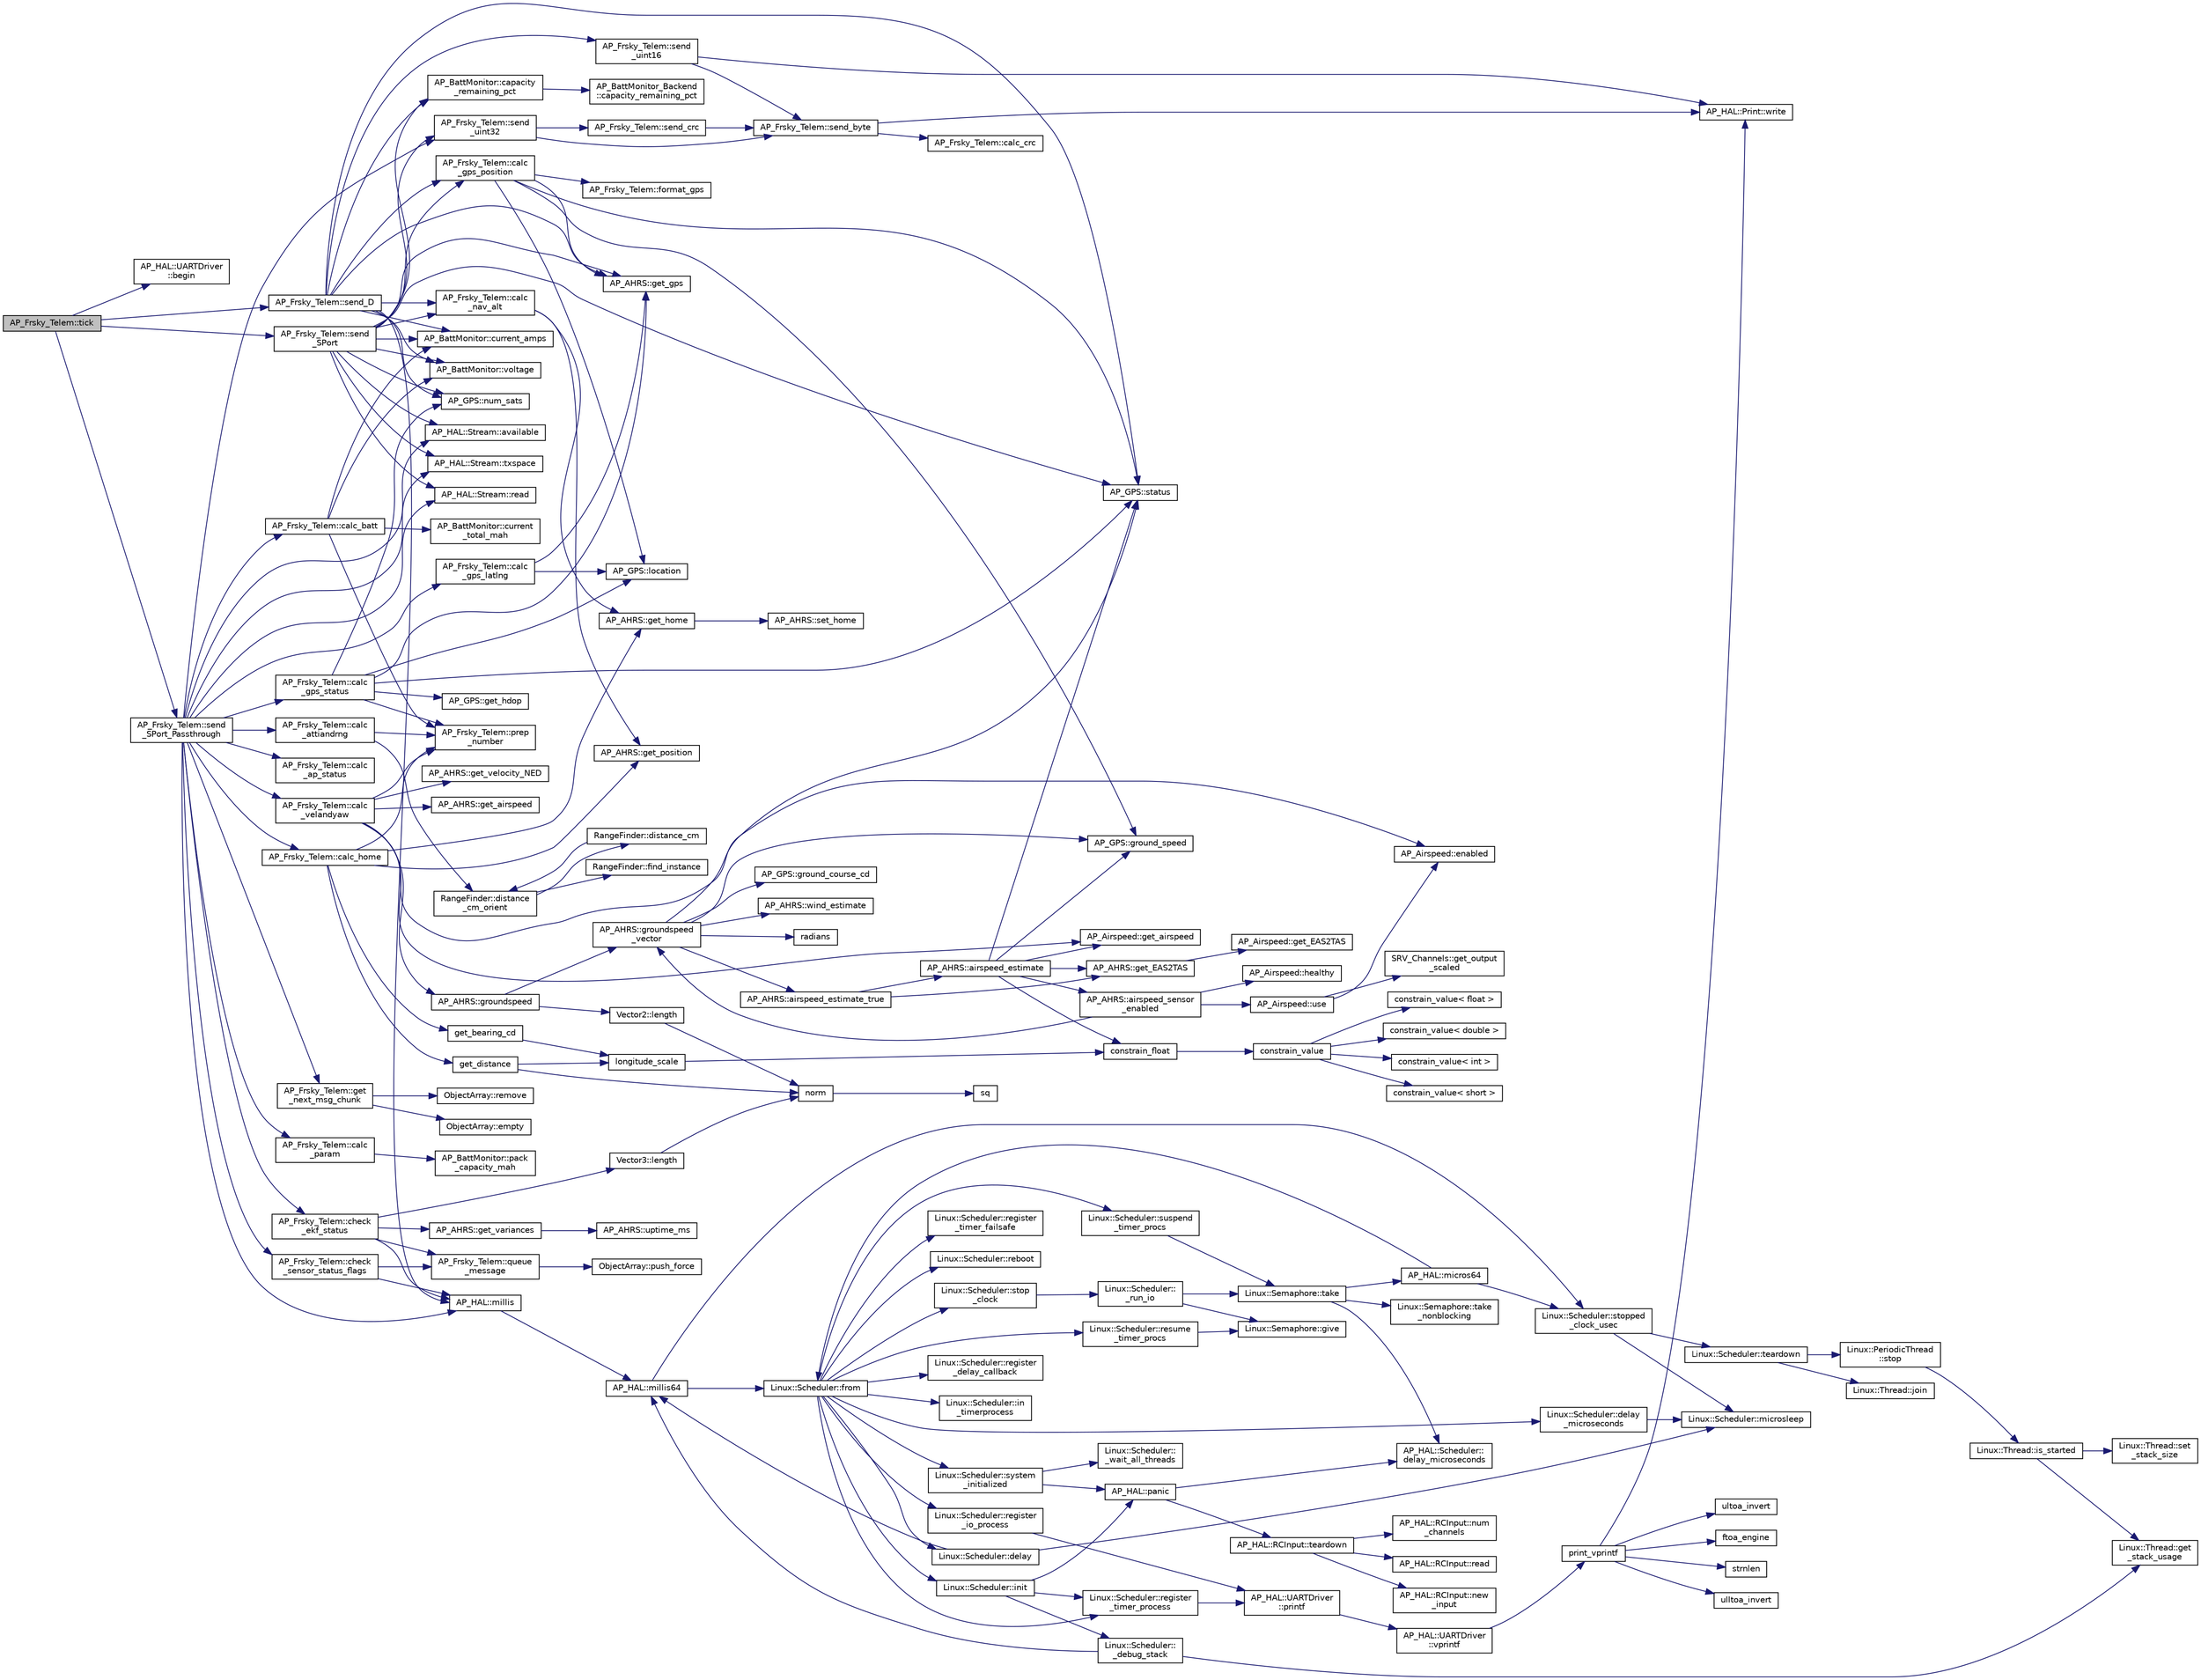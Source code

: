 digraph "AP_Frsky_Telem::tick"
{
 // INTERACTIVE_SVG=YES
  edge [fontname="Helvetica",fontsize="10",labelfontname="Helvetica",labelfontsize="10"];
  node [fontname="Helvetica",fontsize="10",shape=record];
  rankdir="LR";
  Node1 [label="AP_Frsky_Telem::tick",height=0.2,width=0.4,color="black", fillcolor="grey75", style="filled", fontcolor="black"];
  Node1 -> Node2 [color="midnightblue",fontsize="10",style="solid",fontname="Helvetica"];
  Node2 [label="AP_HAL::UARTDriver\l::begin",height=0.2,width=0.4,color="black", fillcolor="white", style="filled",URL="$classAP__HAL_1_1UARTDriver.html#a2a83124757f6f8f6eb4d25b11c9cb97e"];
  Node1 -> Node3 [color="midnightblue",fontsize="10",style="solid",fontname="Helvetica"];
  Node3 [label="AP_Frsky_Telem::send_D",height=0.2,width=0.4,color="black", fillcolor="white", style="filled",URL="$classAP__Frsky__Telem.html#a81d20064aeec737cd687d9b9da73fe09"];
  Node3 -> Node4 [color="midnightblue",fontsize="10",style="solid",fontname="Helvetica"];
  Node4 [label="AP_HAL::millis",height=0.2,width=0.4,color="black", fillcolor="white", style="filled",URL="$namespaceAP__HAL.html#a77dffbb18891996280308e21316ec186"];
  Node4 -> Node5 [color="midnightblue",fontsize="10",style="solid",fontname="Helvetica"];
  Node5 [label="AP_HAL::millis64",height=0.2,width=0.4,color="black", fillcolor="white", style="filled",URL="$namespaceAP__HAL.html#a59336c5fceaf28a76d1df1581a87a25d"];
  Node5 -> Node6 [color="midnightblue",fontsize="10",style="solid",fontname="Helvetica"];
  Node6 [label="Linux::Scheduler::from",height=0.2,width=0.4,color="black", fillcolor="white", style="filled",URL="$classLinux_1_1Scheduler.html#a53ecaae0fdc72f85bd57c4b0cff93653"];
  Node6 -> Node7 [color="midnightblue",fontsize="10",style="solid",fontname="Helvetica"];
  Node7 [label="Linux::Scheduler::init",height=0.2,width=0.4,color="black", fillcolor="white", style="filled",URL="$classLinux_1_1Scheduler.html#a3d77c332e051c28c83fb07757e7100bd"];
  Node7 -> Node8 [color="midnightblue",fontsize="10",style="solid",fontname="Helvetica"];
  Node8 [label="AP_HAL::panic",height=0.2,width=0.4,color="black", fillcolor="white", style="filled",URL="$namespaceAP__HAL.html#a71832f03d849a0c088f04fc98d3c8143"];
  Node8 -> Node9 [color="midnightblue",fontsize="10",style="solid",fontname="Helvetica"];
  Node9 [label="AP_HAL::RCInput::teardown",height=0.2,width=0.4,color="black", fillcolor="white", style="filled",URL="$classAP__HAL_1_1RCInput.html#a2bea13d38f2b9ae8bf5193a3a69f0a31"];
  Node9 -> Node10 [color="midnightblue",fontsize="10",style="solid",fontname="Helvetica"];
  Node10 [label="AP_HAL::RCInput::new\l_input",height=0.2,width=0.4,color="black", fillcolor="white", style="filled",URL="$classAP__HAL_1_1RCInput.html#aee1fade33080edef83dd7db0fad0f7da"];
  Node9 -> Node11 [color="midnightblue",fontsize="10",style="solid",fontname="Helvetica"];
  Node11 [label="AP_HAL::RCInput::num\l_channels",height=0.2,width=0.4,color="black", fillcolor="white", style="filled",URL="$classAP__HAL_1_1RCInput.html#ae55f959c6115c1f41783af3a2b6c4fcd"];
  Node9 -> Node12 [color="midnightblue",fontsize="10",style="solid",fontname="Helvetica"];
  Node12 [label="AP_HAL::RCInput::read",height=0.2,width=0.4,color="black", fillcolor="white", style="filled",URL="$classAP__HAL_1_1RCInput.html#a078fd7e6d2e6a899009ec674a8e03498"];
  Node8 -> Node13 [color="midnightblue",fontsize="10",style="solid",fontname="Helvetica"];
  Node13 [label="AP_HAL::Scheduler::\ldelay_microseconds",height=0.2,width=0.4,color="black", fillcolor="white", style="filled",URL="$classAP__HAL_1_1Scheduler.html#a78c4f1b1f192ac1c99544b6cc8f099b0"];
  Node7 -> Node14 [color="midnightblue",fontsize="10",style="solid",fontname="Helvetica"];
  Node14 [label="Linux::Scheduler::register\l_timer_process",height=0.2,width=0.4,color="black", fillcolor="white", style="filled",URL="$classLinux_1_1Scheduler.html#a02a34a123dfebaf360f7010745e1e646"];
  Node14 -> Node15 [color="midnightblue",fontsize="10",style="solid",fontname="Helvetica"];
  Node15 [label="AP_HAL::UARTDriver\l::printf",height=0.2,width=0.4,color="black", fillcolor="white", style="filled",URL="$classAP__HAL_1_1UARTDriver.html#a6ceedc792594e59fc7d80b39a435f027"];
  Node15 -> Node16 [color="midnightblue",fontsize="10",style="solid",fontname="Helvetica"];
  Node16 [label="AP_HAL::UARTDriver\l::vprintf",height=0.2,width=0.4,color="black", fillcolor="white", style="filled",URL="$classAP__HAL_1_1UARTDriver.html#aa8abfb6d6641299472c29ac1edde559f"];
  Node16 -> Node17 [color="midnightblue",fontsize="10",style="solid",fontname="Helvetica"];
  Node17 [label="print_vprintf",height=0.2,width=0.4,color="black", fillcolor="white", style="filled",URL="$print__vprintf_8cpp.html#a1534eaeab54696df96975b56d9f49212"];
  Node17 -> Node18 [color="midnightblue",fontsize="10",style="solid",fontname="Helvetica"];
  Node18 [label="AP_HAL::Print::write",height=0.2,width=0.4,color="black", fillcolor="white", style="filled",URL="$classAP__HAL_1_1Print.html#acc65391952a43334f8f5c9bef341f501"];
  Node17 -> Node19 [color="midnightblue",fontsize="10",style="solid",fontname="Helvetica"];
  Node19 [label="ftoa_engine",height=0.2,width=0.4,color="black", fillcolor="white", style="filled",URL="$ftoa__engine_8cpp.html#a1c28234da8f20b43c85890d4bb452947"];
  Node17 -> Node20 [color="midnightblue",fontsize="10",style="solid",fontname="Helvetica"];
  Node20 [label="strnlen",height=0.2,width=0.4,color="black", fillcolor="white", style="filled",URL="$replace_8cpp.html#a880bcc7b85a09e6254691bebd5344b51"];
  Node17 -> Node21 [color="midnightblue",fontsize="10",style="solid",fontname="Helvetica"];
  Node21 [label="ulltoa_invert",height=0.2,width=0.4,color="black", fillcolor="white", style="filled",URL="$utoa__invert_8cpp.html#a34926f552460b47c414ec4d83b32815c"];
  Node17 -> Node22 [color="midnightblue",fontsize="10",style="solid",fontname="Helvetica"];
  Node22 [label="ultoa_invert",height=0.2,width=0.4,color="black", fillcolor="white", style="filled",URL="$utoa__invert_8cpp.html#a5d99bba8e697c1e11da489d88fca8559"];
  Node7 -> Node23 [color="midnightblue",fontsize="10",style="solid",fontname="Helvetica"];
  Node23 [label="Linux::Scheduler::\l_debug_stack",height=0.2,width=0.4,color="black", fillcolor="white", style="filled",URL="$classLinux_1_1Scheduler.html#a163eb7b285c95b1b1d036fc61d723910"];
  Node23 -> Node5 [color="midnightblue",fontsize="10",style="solid",fontname="Helvetica"];
  Node23 -> Node24 [color="midnightblue",fontsize="10",style="solid",fontname="Helvetica"];
  Node24 [label="Linux::Thread::get\l_stack_usage",height=0.2,width=0.4,color="black", fillcolor="white", style="filled",URL="$classLinux_1_1Thread.html#a6884970a0811ae21953c57fb98aa6e96"];
  Node6 -> Node25 [color="midnightblue",fontsize="10",style="solid",fontname="Helvetica"];
  Node25 [label="Linux::Scheduler::delay",height=0.2,width=0.4,color="black", fillcolor="white", style="filled",URL="$classLinux_1_1Scheduler.html#a14f3239ecbb9889823b20dc9de655c2f"];
  Node25 -> Node5 [color="midnightblue",fontsize="10",style="solid",fontname="Helvetica"];
  Node25 -> Node26 [color="midnightblue",fontsize="10",style="solid",fontname="Helvetica"];
  Node26 [label="Linux::Scheduler::microsleep",height=0.2,width=0.4,color="black", fillcolor="white", style="filled",URL="$classLinux_1_1Scheduler.html#a647872aff158b510c56862f51f951538"];
  Node6 -> Node27 [color="midnightblue",fontsize="10",style="solid",fontname="Helvetica"];
  Node27 [label="Linux::Scheduler::delay\l_microseconds",height=0.2,width=0.4,color="black", fillcolor="white", style="filled",URL="$classLinux_1_1Scheduler.html#a4cffd5bcba0175bf49c7aa75ff3bf09a"];
  Node27 -> Node26 [color="midnightblue",fontsize="10",style="solid",fontname="Helvetica"];
  Node6 -> Node28 [color="midnightblue",fontsize="10",style="solid",fontname="Helvetica"];
  Node28 [label="Linux::Scheduler::register\l_delay_callback",height=0.2,width=0.4,color="black", fillcolor="white", style="filled",URL="$classLinux_1_1Scheduler.html#a5cb50b637d5fd3e5f9220bc23db0fb3f"];
  Node6 -> Node14 [color="midnightblue",fontsize="10",style="solid",fontname="Helvetica"];
  Node6 -> Node29 [color="midnightblue",fontsize="10",style="solid",fontname="Helvetica"];
  Node29 [label="Linux::Scheduler::register\l_io_process",height=0.2,width=0.4,color="black", fillcolor="white", style="filled",URL="$classLinux_1_1Scheduler.html#aa2be97cb8686d72cc322fb38f69a940c"];
  Node29 -> Node15 [color="midnightblue",fontsize="10",style="solid",fontname="Helvetica"];
  Node6 -> Node30 [color="midnightblue",fontsize="10",style="solid",fontname="Helvetica"];
  Node30 [label="Linux::Scheduler::suspend\l_timer_procs",height=0.2,width=0.4,color="black", fillcolor="white", style="filled",URL="$classLinux_1_1Scheduler.html#abba967d02c28cb0b16a7cebbff9bc6d6"];
  Node30 -> Node31 [color="midnightblue",fontsize="10",style="solid",fontname="Helvetica"];
  Node31 [label="Linux::Semaphore::take",height=0.2,width=0.4,color="black", fillcolor="white", style="filled",URL="$classLinux_1_1Semaphore.html#afc4c8706abb7e68aa4001ea372dc614e"];
  Node31 -> Node32 [color="midnightblue",fontsize="10",style="solid",fontname="Helvetica"];
  Node32 [label="Linux::Semaphore::take\l_nonblocking",height=0.2,width=0.4,color="black", fillcolor="white", style="filled",URL="$classLinux_1_1Semaphore.html#a561b4f40f3a76335f1a686c2aed526f9"];
  Node31 -> Node33 [color="midnightblue",fontsize="10",style="solid",fontname="Helvetica"];
  Node33 [label="AP_HAL::micros64",height=0.2,width=0.4,color="black", fillcolor="white", style="filled",URL="$namespaceAP__HAL.html#a7aa0ce7625c9680e30ff4a99940907a5"];
  Node33 -> Node6 [color="midnightblue",fontsize="10",style="solid",fontname="Helvetica"];
  Node33 -> Node34 [color="midnightblue",fontsize="10",style="solid",fontname="Helvetica"];
  Node34 [label="Linux::Scheduler::stopped\l_clock_usec",height=0.2,width=0.4,color="black", fillcolor="white", style="filled",URL="$classLinux_1_1Scheduler.html#a682b4c34f330f66db5ab4aa5d96e13f9"];
  Node34 -> Node26 [color="midnightblue",fontsize="10",style="solid",fontname="Helvetica"];
  Node34 -> Node35 [color="midnightblue",fontsize="10",style="solid",fontname="Helvetica"];
  Node35 [label="Linux::Scheduler::teardown",height=0.2,width=0.4,color="black", fillcolor="white", style="filled",URL="$classLinux_1_1Scheduler.html#ab373a83d818679432520ea881044b2a7"];
  Node35 -> Node36 [color="midnightblue",fontsize="10",style="solid",fontname="Helvetica"];
  Node36 [label="Linux::PeriodicThread\l::stop",height=0.2,width=0.4,color="black", fillcolor="white", style="filled",URL="$classLinux_1_1PeriodicThread.html#a136aaf6e713f63b246fc4a2905e6e9a1"];
  Node36 -> Node37 [color="midnightblue",fontsize="10",style="solid",fontname="Helvetica"];
  Node37 [label="Linux::Thread::is_started",height=0.2,width=0.4,color="black", fillcolor="white", style="filled",URL="$classLinux_1_1Thread.html#a240d7b48a9a8eb43638f67295a1819e5"];
  Node37 -> Node24 [color="midnightblue",fontsize="10",style="solid",fontname="Helvetica"];
  Node37 -> Node38 [color="midnightblue",fontsize="10",style="solid",fontname="Helvetica"];
  Node38 [label="Linux::Thread::set\l_stack_size",height=0.2,width=0.4,color="black", fillcolor="white", style="filled",URL="$classLinux_1_1Thread.html#a8d3282b714faaf68eae534e9276419f0"];
  Node35 -> Node39 [color="midnightblue",fontsize="10",style="solid",fontname="Helvetica"];
  Node39 [label="Linux::Thread::join",height=0.2,width=0.4,color="black", fillcolor="white", style="filled",URL="$classLinux_1_1Thread.html#a32b7d184279634922e2f3b23b584fbcd"];
  Node31 -> Node13 [color="midnightblue",fontsize="10",style="solid",fontname="Helvetica"];
  Node6 -> Node40 [color="midnightblue",fontsize="10",style="solid",fontname="Helvetica"];
  Node40 [label="Linux::Scheduler::resume\l_timer_procs",height=0.2,width=0.4,color="black", fillcolor="white", style="filled",URL="$classLinux_1_1Scheduler.html#aee4e701b92cb4721c4de1bfcdcded70c"];
  Node40 -> Node41 [color="midnightblue",fontsize="10",style="solid",fontname="Helvetica"];
  Node41 [label="Linux::Semaphore::give",height=0.2,width=0.4,color="black", fillcolor="white", style="filled",URL="$classLinux_1_1Semaphore.html#a216f91636f64b57b59d43ef64af91624"];
  Node6 -> Node42 [color="midnightblue",fontsize="10",style="solid",fontname="Helvetica"];
  Node42 [label="Linux::Scheduler::in\l_timerprocess",height=0.2,width=0.4,color="black", fillcolor="white", style="filled",URL="$classLinux_1_1Scheduler.html#af23753e7c6bfa97553db215a64235455"];
  Node6 -> Node43 [color="midnightblue",fontsize="10",style="solid",fontname="Helvetica"];
  Node43 [label="Linux::Scheduler::register\l_timer_failsafe",height=0.2,width=0.4,color="black", fillcolor="white", style="filled",URL="$classLinux_1_1Scheduler.html#ac193459e3575c7a0588fdc72250c2044"];
  Node6 -> Node44 [color="midnightblue",fontsize="10",style="solid",fontname="Helvetica"];
  Node44 [label="Linux::Scheduler::system\l_initialized",height=0.2,width=0.4,color="black", fillcolor="white", style="filled",URL="$classLinux_1_1Scheduler.html#ad6070a7ee637adf5101b1e6b6efbf8f6"];
  Node44 -> Node8 [color="midnightblue",fontsize="10",style="solid",fontname="Helvetica"];
  Node44 -> Node45 [color="midnightblue",fontsize="10",style="solid",fontname="Helvetica"];
  Node45 [label="Linux::Scheduler::\l_wait_all_threads",height=0.2,width=0.4,color="black", fillcolor="white", style="filled",URL="$classLinux_1_1Scheduler.html#ac52c8da3f1f4fd79c50bd64379daf399"];
  Node6 -> Node46 [color="midnightblue",fontsize="10",style="solid",fontname="Helvetica"];
  Node46 [label="Linux::Scheduler::reboot",height=0.2,width=0.4,color="black", fillcolor="white", style="filled",URL="$classLinux_1_1Scheduler.html#ae72cfa66c849ffd882ef518c35c71e69"];
  Node6 -> Node47 [color="midnightblue",fontsize="10",style="solid",fontname="Helvetica"];
  Node47 [label="Linux::Scheduler::stop\l_clock",height=0.2,width=0.4,color="black", fillcolor="white", style="filled",URL="$classLinux_1_1Scheduler.html#a392aebafcdfe9a812e4db4b7a9dcce9c"];
  Node47 -> Node48 [color="midnightblue",fontsize="10",style="solid",fontname="Helvetica"];
  Node48 [label="Linux::Scheduler::\l_run_io",height=0.2,width=0.4,color="black", fillcolor="white", style="filled",URL="$classLinux_1_1Scheduler.html#a70b024d7d0886bf47b46cc3ee310d638"];
  Node48 -> Node31 [color="midnightblue",fontsize="10",style="solid",fontname="Helvetica"];
  Node48 -> Node41 [color="midnightblue",fontsize="10",style="solid",fontname="Helvetica"];
  Node5 -> Node34 [color="midnightblue",fontsize="10",style="solid",fontname="Helvetica"];
  Node3 -> Node49 [color="midnightblue",fontsize="10",style="solid",fontname="Helvetica"];
  Node49 [label="AP_Frsky_Telem::send\l_uint16",height=0.2,width=0.4,color="black", fillcolor="white", style="filled",URL="$classAP__Frsky__Telem.html#a53d1e7a4bb774eabe494335c4a4dd192"];
  Node49 -> Node18 [color="midnightblue",fontsize="10",style="solid",fontname="Helvetica"];
  Node49 -> Node50 [color="midnightblue",fontsize="10",style="solid",fontname="Helvetica"];
  Node50 [label="AP_Frsky_Telem::send_byte",height=0.2,width=0.4,color="black", fillcolor="white", style="filled",URL="$classAP__Frsky__Telem.html#ae275bd26952ce5ba1eda5650cc7bdcd1"];
  Node50 -> Node18 [color="midnightblue",fontsize="10",style="solid",fontname="Helvetica"];
  Node50 -> Node51 [color="midnightblue",fontsize="10",style="solid",fontname="Helvetica"];
  Node51 [label="AP_Frsky_Telem::calc_crc",height=0.2,width=0.4,color="black", fillcolor="white", style="filled",URL="$classAP__Frsky__Telem.html#a276d82db4184b09f3c21934ed9a715b6"];
  Node3 -> Node52 [color="midnightblue",fontsize="10",style="solid",fontname="Helvetica"];
  Node52 [label="AP_AHRS::get_gps",height=0.2,width=0.4,color="black", fillcolor="white", style="filled",URL="$classAP__AHRS.html#a3316284b2bf12b8db1b4a39539799efc"];
  Node3 -> Node53 [color="midnightblue",fontsize="10",style="solid",fontname="Helvetica"];
  Node53 [label="AP_GPS::num_sats",height=0.2,width=0.4,color="black", fillcolor="white", style="filled",URL="$classAP__GPS.html#af74c8da8ab7394a33b0f0e64582d8648"];
  Node3 -> Node54 [color="midnightblue",fontsize="10",style="solid",fontname="Helvetica"];
  Node54 [label="AP_GPS::status",height=0.2,width=0.4,color="black", fillcolor="white", style="filled",URL="$classAP__GPS.html#a9093c8cf1d5a78ccd8677229bb314d37",tooltip="Query GPS status. "];
  Node3 -> Node55 [color="midnightblue",fontsize="10",style="solid",fontname="Helvetica"];
  Node55 [label="AP_BattMonitor::capacity\l_remaining_pct",height=0.2,width=0.4,color="black", fillcolor="white", style="filled",URL="$classAP__BattMonitor.html#af18badc88524b2cf400fb43418daa8c9",tooltip="capacity_remaining_pct - returns the % battery capacity remaining (0 ~ 100) "];
  Node55 -> Node56 [color="midnightblue",fontsize="10",style="solid",fontname="Helvetica"];
  Node56 [label="AP_BattMonitor_Backend\l::capacity_remaining_pct",height=0.2,width=0.4,color="black", fillcolor="white", style="filled",URL="$classAP__BattMonitor__Backend.html#a47fe3bc306e5ff449a93b3095fb915bb",tooltip="capacity_remaining_pct - returns the % battery capacity remaining (0 ~ 100) "];
  Node3 -> Node57 [color="midnightblue",fontsize="10",style="solid",fontname="Helvetica"];
  Node57 [label="AP_BattMonitor::voltage",height=0.2,width=0.4,color="black", fillcolor="white", style="filled",URL="$classAP__BattMonitor.html#ab5789eb7d45ec25b685adfaaf9167284",tooltip="voltage - returns battery voltage in millivolts "];
  Node3 -> Node58 [color="midnightblue",fontsize="10",style="solid",fontname="Helvetica"];
  Node58 [label="AP_BattMonitor::current_amps",height=0.2,width=0.4,color="black", fillcolor="white", style="filled",URL="$classAP__BattMonitor.html#af73075a42b0aa50dca77e16625fb1122",tooltip="current_amps - returns the instantaneous current draw in amperes "];
  Node3 -> Node59 [color="midnightblue",fontsize="10",style="solid",fontname="Helvetica"];
  Node59 [label="AP_Frsky_Telem::calc\l_nav_alt",height=0.2,width=0.4,color="black", fillcolor="white", style="filled",URL="$classAP__Frsky__Telem.html#ae1da62072144b06dbb545bfaf9e37e59"];
  Node59 -> Node60 [color="midnightblue",fontsize="10",style="solid",fontname="Helvetica"];
  Node60 [label="AP_AHRS::get_position",height=0.2,width=0.4,color="black", fillcolor="white", style="filled",URL="$classAP__AHRS.html#a861802533d7f8a91efc39425ac9c724f"];
  Node59 -> Node61 [color="midnightblue",fontsize="10",style="solid",fontname="Helvetica"];
  Node61 [label="AP_AHRS::get_home",height=0.2,width=0.4,color="black", fillcolor="white", style="filled",URL="$classAP__AHRS.html#aea45b16e6469a3b392b8bf52fb864732"];
  Node61 -> Node62 [color="midnightblue",fontsize="10",style="solid",fontname="Helvetica"];
  Node62 [label="AP_AHRS::set_home",height=0.2,width=0.4,color="black", fillcolor="white", style="filled",URL="$classAP__AHRS.html#a702b6313fff141dced78533a4d258ab0"];
  Node3 -> Node63 [color="midnightblue",fontsize="10",style="solid",fontname="Helvetica"];
  Node63 [label="AP_Frsky_Telem::calc\l_gps_position",height=0.2,width=0.4,color="black", fillcolor="white", style="filled",URL="$classAP__Frsky__Telem.html#a3c2d1507eebd46226d888b656640f3e0"];
  Node63 -> Node52 [color="midnightblue",fontsize="10",style="solid",fontname="Helvetica"];
  Node63 -> Node54 [color="midnightblue",fontsize="10",style="solid",fontname="Helvetica"];
  Node63 -> Node64 [color="midnightblue",fontsize="10",style="solid",fontname="Helvetica"];
  Node64 [label="AP_GPS::location",height=0.2,width=0.4,color="black", fillcolor="white", style="filled",URL="$classAP__GPS.html#a2ca8a9bad47faad1baeb09e124979022"];
  Node63 -> Node65 [color="midnightblue",fontsize="10",style="solid",fontname="Helvetica"];
  Node65 [label="AP_Frsky_Telem::format_gps",height=0.2,width=0.4,color="black", fillcolor="white", style="filled",URL="$classAP__Frsky__Telem.html#abc4c87801d2f45cb403e304f2e94effd"];
  Node63 -> Node66 [color="midnightblue",fontsize="10",style="solid",fontname="Helvetica"];
  Node66 [label="AP_GPS::ground_speed",height=0.2,width=0.4,color="black", fillcolor="white", style="filled",URL="$classAP__GPS.html#a426041563da447ec6e9cde1926a88fdb"];
  Node1 -> Node67 [color="midnightblue",fontsize="10",style="solid",fontname="Helvetica"];
  Node67 [label="AP_Frsky_Telem::send\l_SPort",height=0.2,width=0.4,color="black", fillcolor="white", style="filled",URL="$classAP__Frsky__Telem.html#a1d2ecbdaac867d8265d72d1471a37c2f"];
  Node67 -> Node68 [color="midnightblue",fontsize="10",style="solid",fontname="Helvetica"];
  Node68 [label="AP_HAL::Stream::available",height=0.2,width=0.4,color="black", fillcolor="white", style="filled",URL="$classAP__HAL_1_1Stream.html#ae6aa935b5bbd553a2654bfec4e14961e"];
  Node67 -> Node69 [color="midnightblue",fontsize="10",style="solid",fontname="Helvetica"];
  Node69 [label="AP_HAL::Stream::txspace",height=0.2,width=0.4,color="black", fillcolor="white", style="filled",URL="$classAP__HAL_1_1Stream.html#a1768308e013072eb91ecf0ccdc171da6"];
  Node67 -> Node70 [color="midnightblue",fontsize="10",style="solid",fontname="Helvetica"];
  Node70 [label="AP_HAL::Stream::read",height=0.2,width=0.4,color="black", fillcolor="white", style="filled",URL="$classAP__HAL_1_1Stream.html#ae42ff362cc2a7e527c22f92a3740c2ac"];
  Node67 -> Node71 [color="midnightblue",fontsize="10",style="solid",fontname="Helvetica"];
  Node71 [label="AP_Frsky_Telem::send\l_uint32",height=0.2,width=0.4,color="black", fillcolor="white", style="filled",URL="$classAP__Frsky__Telem.html#ad990138e15c63b3398944af22e89844b"];
  Node71 -> Node50 [color="midnightblue",fontsize="10",style="solid",fontname="Helvetica"];
  Node71 -> Node72 [color="midnightblue",fontsize="10",style="solid",fontname="Helvetica"];
  Node72 [label="AP_Frsky_Telem::send_crc",height=0.2,width=0.4,color="black", fillcolor="white", style="filled",URL="$classAP__Frsky__Telem.html#a40947bbc812b8af55d8c01e41888cc11"];
  Node72 -> Node50 [color="midnightblue",fontsize="10",style="solid",fontname="Helvetica"];
  Node67 -> Node55 [color="midnightblue",fontsize="10",style="solid",fontname="Helvetica"];
  Node67 -> Node57 [color="midnightblue",fontsize="10",style="solid",fontname="Helvetica"];
  Node67 -> Node58 [color="midnightblue",fontsize="10",style="solid",fontname="Helvetica"];
  Node67 -> Node63 [color="midnightblue",fontsize="10",style="solid",fontname="Helvetica"];
  Node67 -> Node59 [color="midnightblue",fontsize="10",style="solid",fontname="Helvetica"];
  Node67 -> Node52 [color="midnightblue",fontsize="10",style="solid",fontname="Helvetica"];
  Node67 -> Node53 [color="midnightblue",fontsize="10",style="solid",fontname="Helvetica"];
  Node67 -> Node54 [color="midnightblue",fontsize="10",style="solid",fontname="Helvetica"];
  Node1 -> Node73 [color="midnightblue",fontsize="10",style="solid",fontname="Helvetica"];
  Node73 [label="AP_Frsky_Telem::send\l_SPort_Passthrough",height=0.2,width=0.4,color="black", fillcolor="white", style="filled",URL="$classAP__Frsky__Telem.html#a9b833af29753a8113e5db32c27da7427"];
  Node73 -> Node68 [color="midnightblue",fontsize="10",style="solid",fontname="Helvetica"];
  Node73 -> Node69 [color="midnightblue",fontsize="10",style="solid",fontname="Helvetica"];
  Node73 -> Node70 [color="midnightblue",fontsize="10",style="solid",fontname="Helvetica"];
  Node73 -> Node4 [color="midnightblue",fontsize="10",style="solid",fontname="Helvetica"];
  Node73 -> Node71 [color="midnightblue",fontsize="10",style="solid",fontname="Helvetica"];
  Node73 -> Node74 [color="midnightblue",fontsize="10",style="solid",fontname="Helvetica"];
  Node74 [label="AP_Frsky_Telem::calc\l_param",height=0.2,width=0.4,color="black", fillcolor="white", style="filled",URL="$classAP__Frsky__Telem.html#afe0760c05ed6c709a762c5b28b15369c"];
  Node74 -> Node75 [color="midnightblue",fontsize="10",style="solid",fontname="Helvetica"];
  Node75 [label="AP_BattMonitor::pack\l_capacity_mah",height=0.2,width=0.4,color="black", fillcolor="white", style="filled",URL="$classAP__BattMonitor.html#a3d76e9c773148f56a8c73715c535365b",tooltip="pack_capacity_mah - returns the capacity of the battery pack in mAh when the pack is full ..."];
  Node73 -> Node76 [color="midnightblue",fontsize="10",style="solid",fontname="Helvetica"];
  Node76 [label="AP_Frsky_Telem::check\l_sensor_status_flags",height=0.2,width=0.4,color="black", fillcolor="white", style="filled",URL="$classAP__Frsky__Telem.html#a190c956e56465e105b8e81d4bdc3dd58"];
  Node76 -> Node4 [color="midnightblue",fontsize="10",style="solid",fontname="Helvetica"];
  Node76 -> Node77 [color="midnightblue",fontsize="10",style="solid",fontname="Helvetica"];
  Node77 [label="AP_Frsky_Telem::queue\l_message",height=0.2,width=0.4,color="black", fillcolor="white", style="filled",URL="$classAP__Frsky__Telem.html#aef21b9f33af863589feda48a23877380"];
  Node77 -> Node78 [color="midnightblue",fontsize="10",style="solid",fontname="Helvetica"];
  Node78 [label="ObjectArray::push_force",height=0.2,width=0.4,color="black", fillcolor="white", style="filled",URL="$classObjectArray.html#aec1630ad862991767b30ae80a71a26ea"];
  Node73 -> Node79 [color="midnightblue",fontsize="10",style="solid",fontname="Helvetica"];
  Node79 [label="AP_Frsky_Telem::check\l_ekf_status",height=0.2,width=0.4,color="black", fillcolor="white", style="filled",URL="$classAP__Frsky__Telem.html#ae7cda6dffbc204a0a9ca7b5ff92d8f94"];
  Node79 -> Node80 [color="midnightblue",fontsize="10",style="solid",fontname="Helvetica"];
  Node80 [label="AP_AHRS::get_variances",height=0.2,width=0.4,color="black", fillcolor="white", style="filled",URL="$classAP__AHRS.html#a3349640edf9d643f40fd0c8247f2cf09"];
  Node80 -> Node81 [color="midnightblue",fontsize="10",style="solid",fontname="Helvetica"];
  Node81 [label="AP_AHRS::uptime_ms",height=0.2,width=0.4,color="black", fillcolor="white", style="filled",URL="$classAP__AHRS.html#adab911dc87e234603bea168495da909a"];
  Node79 -> Node4 [color="midnightblue",fontsize="10",style="solid",fontname="Helvetica"];
  Node79 -> Node77 [color="midnightblue",fontsize="10",style="solid",fontname="Helvetica"];
  Node79 -> Node82 [color="midnightblue",fontsize="10",style="solid",fontname="Helvetica"];
  Node82 [label="Vector3::length",height=0.2,width=0.4,color="black", fillcolor="white", style="filled",URL="$classVector3.html#ac1fd5514e368a1e1c2d13f71eda18345"];
  Node82 -> Node83 [color="midnightblue",fontsize="10",style="solid",fontname="Helvetica"];
  Node83 [label="norm",height=0.2,width=0.4,color="black", fillcolor="white", style="filled",URL="$AP__Math_8h.html#adc76d4a5e5c9ae8cb7ab17b55c40d636"];
  Node83 -> Node84 [color="midnightblue",fontsize="10",style="solid",fontname="Helvetica"];
  Node84 [label="sq",height=0.2,width=0.4,color="black", fillcolor="white", style="filled",URL="$AP__Math_8h.html#a0375e3d67fd3911cacee5c3e1408c0f2"];
  Node73 -> Node85 [color="midnightblue",fontsize="10",style="solid",fontname="Helvetica"];
  Node85 [label="AP_Frsky_Telem::get\l_next_msg_chunk",height=0.2,width=0.4,color="black", fillcolor="white", style="filled",URL="$classAP__Frsky__Telem.html#a9b18635b5772cc590d732daef12232d1"];
  Node85 -> Node86 [color="midnightblue",fontsize="10",style="solid",fontname="Helvetica"];
  Node86 [label="ObjectArray::empty",height=0.2,width=0.4,color="black", fillcolor="white", style="filled",URL="$classObjectArray.html#a9cb518b23d7c273633e695bb9a860e04"];
  Node85 -> Node87 [color="midnightblue",fontsize="10",style="solid",fontname="Helvetica"];
  Node87 [label="ObjectArray::remove",height=0.2,width=0.4,color="black", fillcolor="white", style="filled",URL="$classObjectArray.html#a3efdbf78d37df270fe82be465a0ec0f7"];
  Node73 -> Node88 [color="midnightblue",fontsize="10",style="solid",fontname="Helvetica"];
  Node88 [label="AP_Frsky_Telem::calc\l_ap_status",height=0.2,width=0.4,color="black", fillcolor="white", style="filled",URL="$classAP__Frsky__Telem.html#a7097d001312f9904520919f74351ee77"];
  Node73 -> Node89 [color="midnightblue",fontsize="10",style="solid",fontname="Helvetica"];
  Node89 [label="AP_Frsky_Telem::calc_batt",height=0.2,width=0.4,color="black", fillcolor="white", style="filled",URL="$classAP__Frsky__Telem.html#a302a7e3a740f38607249e045ee726670"];
  Node89 -> Node57 [color="midnightblue",fontsize="10",style="solid",fontname="Helvetica"];
  Node89 -> Node90 [color="midnightblue",fontsize="10",style="solid",fontname="Helvetica"];
  Node90 [label="AP_Frsky_Telem::prep\l_number",height=0.2,width=0.4,color="black", fillcolor="white", style="filled",URL="$classAP__Frsky__Telem.html#aea60e986f6cff0d30f76fff2c80c758a"];
  Node89 -> Node58 [color="midnightblue",fontsize="10",style="solid",fontname="Helvetica"];
  Node89 -> Node91 [color="midnightblue",fontsize="10",style="solid",fontname="Helvetica"];
  Node91 [label="AP_BattMonitor::current\l_total_mah",height=0.2,width=0.4,color="black", fillcolor="white", style="filled",URL="$classAP__BattMonitor.html#a5744db673ce4cbaffe3da159451c3d5f",tooltip="current_total_mah - returns total current drawn since start-up in amp-hours "];
  Node73 -> Node92 [color="midnightblue",fontsize="10",style="solid",fontname="Helvetica"];
  Node92 [label="AP_Frsky_Telem::calc\l_gps_status",height=0.2,width=0.4,color="black", fillcolor="white", style="filled",URL="$classAP__Frsky__Telem.html#ac5edb8c5db113e6b11f836cce49c3b4e"];
  Node92 -> Node52 [color="midnightblue",fontsize="10",style="solid",fontname="Helvetica"];
  Node92 -> Node53 [color="midnightblue",fontsize="10",style="solid",fontname="Helvetica"];
  Node92 -> Node54 [color="midnightblue",fontsize="10",style="solid",fontname="Helvetica"];
  Node92 -> Node90 [color="midnightblue",fontsize="10",style="solid",fontname="Helvetica"];
  Node92 -> Node93 [color="midnightblue",fontsize="10",style="solid",fontname="Helvetica"];
  Node93 [label="AP_GPS::get_hdop",height=0.2,width=0.4,color="black", fillcolor="white", style="filled",URL="$classAP__GPS.html#ae70aabdca2602d0a8f12f3e7696b3c55"];
  Node92 -> Node64 [color="midnightblue",fontsize="10",style="solid",fontname="Helvetica"];
  Node73 -> Node94 [color="midnightblue",fontsize="10",style="solid",fontname="Helvetica"];
  Node94 [label="AP_Frsky_Telem::calc_home",height=0.2,width=0.4,color="black", fillcolor="white", style="filled",URL="$classAP__Frsky__Telem.html#a387b32af73957b93ce8eb2f4e0d0129f"];
  Node94 -> Node60 [color="midnightblue",fontsize="10",style="solid",fontname="Helvetica"];
  Node94 -> Node61 [color="midnightblue",fontsize="10",style="solid",fontname="Helvetica"];
  Node94 -> Node90 [color="midnightblue",fontsize="10",style="solid",fontname="Helvetica"];
  Node94 -> Node95 [color="midnightblue",fontsize="10",style="solid",fontname="Helvetica"];
  Node95 [label="get_distance",height=0.2,width=0.4,color="black", fillcolor="white", style="filled",URL="$location_8cpp.html#aa825a788804b8dd4cf1e3cfb42960a8b"];
  Node95 -> Node96 [color="midnightblue",fontsize="10",style="solid",fontname="Helvetica"];
  Node96 [label="longitude_scale",height=0.2,width=0.4,color="black", fillcolor="white", style="filled",URL="$location_8cpp.html#ad2368c582f3e0c135e2a74772f4db61a"];
  Node96 -> Node97 [color="midnightblue",fontsize="10",style="solid",fontname="Helvetica"];
  Node97 [label="constrain_float",height=0.2,width=0.4,color="black", fillcolor="white", style="filled",URL="$AP__Math_8h.html#ad525609d9dba6ffa556a0fbf08a3f9b4"];
  Node97 -> Node98 [color="midnightblue",fontsize="10",style="solid",fontname="Helvetica"];
  Node98 [label="constrain_value",height=0.2,width=0.4,color="black", fillcolor="white", style="filled",URL="$AP__Math_8h.html#a20e8f8671c282c69c1954652b6d61585"];
  Node98 -> Node99 [color="midnightblue",fontsize="10",style="solid",fontname="Helvetica"];
  Node99 [label="constrain_value\< int \>",height=0.2,width=0.4,color="black", fillcolor="white", style="filled",URL="$AP__Math_8cpp.html#a37e8e901754cb9c8e53a8e3030c82c50"];
  Node98 -> Node100 [color="midnightblue",fontsize="10",style="solid",fontname="Helvetica"];
  Node100 [label="constrain_value\< short \>",height=0.2,width=0.4,color="black", fillcolor="white", style="filled",URL="$AP__Math_8cpp.html#afdbe107ec1987d318a6347816fbf2b89"];
  Node98 -> Node101 [color="midnightblue",fontsize="10",style="solid",fontname="Helvetica"];
  Node101 [label="constrain_value\< float \>",height=0.2,width=0.4,color="black", fillcolor="white", style="filled",URL="$AP__Math_8cpp.html#ae6c621670c214da687de21d4e3a92587"];
  Node98 -> Node102 [color="midnightblue",fontsize="10",style="solid",fontname="Helvetica"];
  Node102 [label="constrain_value\< double \>",height=0.2,width=0.4,color="black", fillcolor="white", style="filled",URL="$AP__Math_8cpp.html#afe3990b00e9abc43fa97dfaf8e32f5c4"];
  Node95 -> Node83 [color="midnightblue",fontsize="10",style="solid",fontname="Helvetica"];
  Node94 -> Node103 [color="midnightblue",fontsize="10",style="solid",fontname="Helvetica"];
  Node103 [label="get_bearing_cd",height=0.2,width=0.4,color="black", fillcolor="white", style="filled",URL="$location_8cpp.html#a224e7b94333df3a15a18499026474ac9"];
  Node103 -> Node96 [color="midnightblue",fontsize="10",style="solid",fontname="Helvetica"];
  Node73 -> Node104 [color="midnightblue",fontsize="10",style="solid",fontname="Helvetica"];
  Node104 [label="AP_Frsky_Telem::calc\l_velandyaw",height=0.2,width=0.4,color="black", fillcolor="white", style="filled",URL="$classAP__Frsky__Telem.html#a65fa8c7eb737862f78428a02ebedd535"];
  Node104 -> Node105 [color="midnightblue",fontsize="10",style="solid",fontname="Helvetica"];
  Node105 [label="AP_AHRS::get_velocity_NED",height=0.2,width=0.4,color="black", fillcolor="white", style="filled",URL="$classAP__AHRS.html#a964855631b6a020e36e3913f51d448d7"];
  Node104 -> Node90 [color="midnightblue",fontsize="10",style="solid",fontname="Helvetica"];
  Node104 -> Node106 [color="midnightblue",fontsize="10",style="solid",fontname="Helvetica"];
  Node106 [label="AP_AHRS::get_airspeed",height=0.2,width=0.4,color="black", fillcolor="white", style="filled",URL="$classAP__AHRS.html#a2e82ec5ae0f44ff0e9e944e354b17eb3"];
  Node104 -> Node107 [color="midnightblue",fontsize="10",style="solid",fontname="Helvetica"];
  Node107 [label="AP_Airspeed::enabled",height=0.2,width=0.4,color="black", fillcolor="white", style="filled",URL="$classAP__Airspeed.html#a4721e9a79d9611e1f693d4850c07edc0"];
  Node104 -> Node108 [color="midnightblue",fontsize="10",style="solid",fontname="Helvetica"];
  Node108 [label="AP_Airspeed::get_airspeed",height=0.2,width=0.4,color="black", fillcolor="white", style="filled",URL="$classAP__Airspeed.html#a1027b15b91e0af1dbfe8b999a88c8a25"];
  Node104 -> Node109 [color="midnightblue",fontsize="10",style="solid",fontname="Helvetica"];
  Node109 [label="AP_AHRS::groundspeed",height=0.2,width=0.4,color="black", fillcolor="white", style="filled",URL="$classAP__AHRS.html#a11efcc2b48256bf736f33ac26063ae16"];
  Node109 -> Node110 [color="midnightblue",fontsize="10",style="solid",fontname="Helvetica"];
  Node110 [label="AP_AHRS::groundspeed\l_vector",height=0.2,width=0.4,color="black", fillcolor="white", style="filled",URL="$classAP__AHRS.html#aa2fd48ce0265df723cc8d05bb2150749"];
  Node110 -> Node111 [color="midnightblue",fontsize="10",style="solid",fontname="Helvetica"];
  Node111 [label="AP_AHRS::airspeed_estimate_true",height=0.2,width=0.4,color="black", fillcolor="white", style="filled",URL="$classAP__AHRS.html#a1c783993c43f6d833d67cebea7e82a2c"];
  Node111 -> Node112 [color="midnightblue",fontsize="10",style="solid",fontname="Helvetica"];
  Node112 [label="AP_AHRS::airspeed_estimate",height=0.2,width=0.4,color="black", fillcolor="white", style="filled",URL="$classAP__AHRS.html#a39289d0dde31413ad172fcf2847fce4a"];
  Node112 -> Node113 [color="midnightblue",fontsize="10",style="solid",fontname="Helvetica"];
  Node113 [label="AP_AHRS::airspeed_sensor\l_enabled",height=0.2,width=0.4,color="black", fillcolor="white", style="filled",URL="$classAP__AHRS.html#a8691156c332da099e3f5952e72ae2a58"];
  Node113 -> Node114 [color="midnightblue",fontsize="10",style="solid",fontname="Helvetica"];
  Node114 [label="AP_Airspeed::use",height=0.2,width=0.4,color="black", fillcolor="white", style="filled",URL="$classAP__Airspeed.html#a6162295b433e3a863c0d4b9086b19014"];
  Node114 -> Node107 [color="midnightblue",fontsize="10",style="solid",fontname="Helvetica"];
  Node114 -> Node115 [color="midnightblue",fontsize="10",style="solid",fontname="Helvetica"];
  Node115 [label="SRV_Channels::get_output\l_scaled",height=0.2,width=0.4,color="black", fillcolor="white", style="filled",URL="$classSRV__Channels.html#ad1738031466dbebfd16f7a2c564aeb25"];
  Node113 -> Node116 [color="midnightblue",fontsize="10",style="solid",fontname="Helvetica"];
  Node116 [label="AP_Airspeed::healthy",height=0.2,width=0.4,color="black", fillcolor="white", style="filled",URL="$classAP__Airspeed.html#acddaade777fa87d5b8c904c79be01204"];
  Node113 -> Node110 [color="midnightblue",fontsize="10",style="solid",fontname="Helvetica"];
  Node112 -> Node108 [color="midnightblue",fontsize="10",style="solid",fontname="Helvetica"];
  Node112 -> Node54 [color="midnightblue",fontsize="10",style="solid",fontname="Helvetica"];
  Node112 -> Node66 [color="midnightblue",fontsize="10",style="solid",fontname="Helvetica"];
  Node112 -> Node117 [color="midnightblue",fontsize="10",style="solid",fontname="Helvetica"];
  Node117 [label="AP_AHRS::get_EAS2TAS",height=0.2,width=0.4,color="black", fillcolor="white", style="filled",URL="$classAP__AHRS.html#a2648b5fc68b22e83205161cf1274939c"];
  Node117 -> Node118 [color="midnightblue",fontsize="10",style="solid",fontname="Helvetica"];
  Node118 [label="AP_Airspeed::get_EAS2TAS",height=0.2,width=0.4,color="black", fillcolor="white", style="filled",URL="$classAP__Airspeed.html#a9bb14f83815ed35b067dd2f4a7c1851f"];
  Node112 -> Node97 [color="midnightblue",fontsize="10",style="solid",fontname="Helvetica"];
  Node111 -> Node117 [color="midnightblue",fontsize="10",style="solid",fontname="Helvetica"];
  Node110 -> Node54 [color="midnightblue",fontsize="10",style="solid",fontname="Helvetica"];
  Node110 -> Node119 [color="midnightblue",fontsize="10",style="solid",fontname="Helvetica"];
  Node119 [label="AP_AHRS::wind_estimate",height=0.2,width=0.4,color="black", fillcolor="white", style="filled",URL="$classAP__AHRS.html#a4cdb54b496f9381a4c629cf0b10c8f8a"];
  Node110 -> Node120 [color="midnightblue",fontsize="10",style="solid",fontname="Helvetica"];
  Node120 [label="radians",height=0.2,width=0.4,color="black", fillcolor="white", style="filled",URL="$AP__Math_8h.html#a75b14352ec1c95a8276af9a0813cfdc3"];
  Node110 -> Node121 [color="midnightblue",fontsize="10",style="solid",fontname="Helvetica"];
  Node121 [label="AP_GPS::ground_course_cd",height=0.2,width=0.4,color="black", fillcolor="white", style="filled",URL="$classAP__GPS.html#a94caaa8676fecb6c0c4a8a58eea3b106"];
  Node110 -> Node66 [color="midnightblue",fontsize="10",style="solid",fontname="Helvetica"];
  Node109 -> Node122 [color="midnightblue",fontsize="10",style="solid",fontname="Helvetica"];
  Node122 [label="Vector2::length",height=0.2,width=0.4,color="black", fillcolor="white", style="filled",URL="$structVector2.html#ad8ebafde96f43521d3647e2552387529"];
  Node122 -> Node83 [color="midnightblue",fontsize="10",style="solid",fontname="Helvetica"];
  Node73 -> Node123 [color="midnightblue",fontsize="10",style="solid",fontname="Helvetica"];
  Node123 [label="AP_Frsky_Telem::calc\l_gps_latlng",height=0.2,width=0.4,color="black", fillcolor="white", style="filled",URL="$classAP__Frsky__Telem.html#a296779fe61180298107f8cd6ebaf9583"];
  Node123 -> Node52 [color="midnightblue",fontsize="10",style="solid",fontname="Helvetica"];
  Node123 -> Node64 [color="midnightblue",fontsize="10",style="solid",fontname="Helvetica"];
  Node73 -> Node124 [color="midnightblue",fontsize="10",style="solid",fontname="Helvetica"];
  Node124 [label="AP_Frsky_Telem::calc\l_attiandrng",height=0.2,width=0.4,color="black", fillcolor="white", style="filled",URL="$classAP__Frsky__Telem.html#a3c83a4edea41e9fa6bd070f668c01836"];
  Node124 -> Node90 [color="midnightblue",fontsize="10",style="solid",fontname="Helvetica"];
  Node124 -> Node125 [color="midnightblue",fontsize="10",style="solid",fontname="Helvetica"];
  Node125 [label="RangeFinder::distance\l_cm_orient",height=0.2,width=0.4,color="black", fillcolor="white", style="filled",URL="$classRangeFinder.html#a68658534a280bdcefbcf50d40808c3c8"];
  Node125 -> Node126 [color="midnightblue",fontsize="10",style="solid",fontname="Helvetica"];
  Node126 [label="RangeFinder::find_instance",height=0.2,width=0.4,color="black", fillcolor="white", style="filled",URL="$classRangeFinder.html#a532b9699a5ac5270db1584fa7fab8a4c"];
  Node125 -> Node127 [color="midnightblue",fontsize="10",style="solid",fontname="Helvetica"];
  Node127 [label="RangeFinder::distance_cm",height=0.2,width=0.4,color="black", fillcolor="white", style="filled",URL="$classRangeFinder.html#a451a7507d534024c72faa2d1b734cb3c"];
  Node127 -> Node125 [color="midnightblue",fontsize="10",style="solid",fontname="Helvetica"];
}
